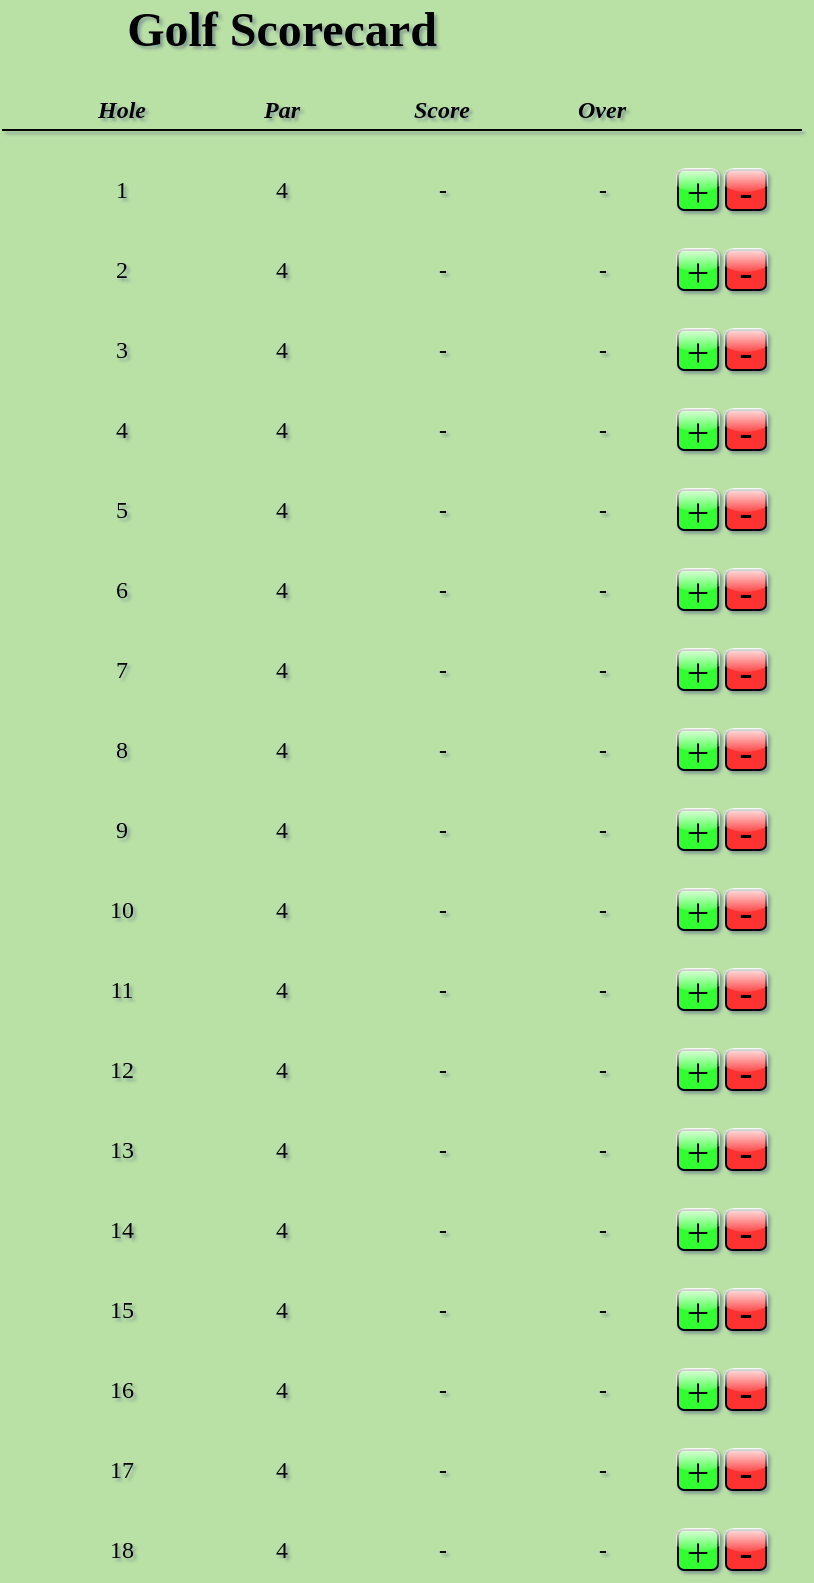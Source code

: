 <mxfile version="13.7.9" type="github">
  <diagram id="X0P5ur9kLWbMg-U9PXjw" name="Page-1">
    <mxGraphModel dx="1021" dy="567" grid="1" gridSize="10" guides="1" tooltips="1" connect="1" arrows="1" fold="1" page="1" pageScale="1" pageWidth="850" pageHeight="1100" background="#B9E0A5" math="0" shadow="1">
      <root>
        <mxCell id="0" />
        <mxCell id="1" parent="0" />
        <mxCell id="ZnSzVH5MQFXxRki79Utu-2" value="Golf Scorecard" style="text;html=1;strokeColor=none;fillColor=none;align=center;verticalAlign=middle;whiteSpace=wrap;rounded=0;imageWidth=24;fontFamily=Comic Sans MS;fontSize=24;fontStyle=1;" vertex="1" parent="1">
          <mxGeometry x="40" y="60" width="200" height="20" as="geometry" />
        </mxCell>
        <mxCell id="ZnSzVH5MQFXxRki79Utu-3" value="Hole" style="text;html=1;strokeColor=none;fillColor=none;align=center;verticalAlign=middle;whiteSpace=wrap;rounded=0;fontFamily=Comic Sans MS;fontSize=12;fontStyle=3;" vertex="1" parent="1">
          <mxGeometry x="40" y="100" width="40" height="20" as="geometry" />
        </mxCell>
        <mxCell id="ZnSzVH5MQFXxRki79Utu-4" value="Over" style="text;html=1;strokeColor=none;fillColor=none;align=center;verticalAlign=middle;whiteSpace=wrap;rounded=0;fontFamily=Comic Sans MS;fontSize=12;fontStyle=3;" vertex="1" parent="1">
          <mxGeometry x="280" y="100" width="40" height="20" as="geometry" />
        </mxCell>
        <mxCell id="ZnSzVH5MQFXxRki79Utu-5" value="Score" style="text;html=1;strokeColor=none;fillColor=none;align=center;verticalAlign=middle;whiteSpace=wrap;rounded=0;fontFamily=Comic Sans MS;fontSize=12;fontStyle=3;" vertex="1" parent="1">
          <mxGeometry x="200" y="100" width="40" height="20" as="geometry" />
        </mxCell>
        <mxCell id="ZnSzVH5MQFXxRki79Utu-6" value="Par" style="text;html=1;strokeColor=none;fillColor=none;align=center;verticalAlign=middle;whiteSpace=wrap;rounded=0;fontFamily=Comic Sans MS;fontSize=12;fontStyle=3;" vertex="1" parent="1">
          <mxGeometry x="120" y="100" width="40" height="20" as="geometry" />
        </mxCell>
        <mxCell id="ZnSzVH5MQFXxRki79Utu-8" value="1" style="text;html=1;strokeColor=none;fillColor=none;align=center;verticalAlign=middle;whiteSpace=wrap;rounded=0;fontFamily=Comic Sans MS;fontSize=12;comic=0;" vertex="1" parent="1">
          <mxGeometry x="40" y="140" width="40" height="20" as="geometry" />
        </mxCell>
        <mxCell id="ZnSzVH5MQFXxRki79Utu-9" value="2" style="text;html=1;strokeColor=none;fillColor=none;align=center;verticalAlign=middle;whiteSpace=wrap;rounded=0;fontFamily=Comic Sans MS;fontSize=12;comic=0;" vertex="1" parent="1">
          <mxGeometry x="40" y="180" width="40" height="20" as="geometry" />
        </mxCell>
        <mxCell id="ZnSzVH5MQFXxRki79Utu-27" value="3" style="text;html=1;strokeColor=none;fillColor=none;align=center;verticalAlign=middle;whiteSpace=wrap;rounded=0;fontFamily=Comic Sans MS;fontSize=12;comic=0;" vertex="1" parent="1">
          <mxGeometry x="40" y="220" width="40" height="20" as="geometry" />
        </mxCell>
        <mxCell id="ZnSzVH5MQFXxRki79Utu-28" value="4" style="text;html=1;strokeColor=none;fillColor=none;align=center;verticalAlign=middle;whiteSpace=wrap;rounded=0;fontFamily=Comic Sans MS;fontSize=12;comic=0;" vertex="1" parent="1">
          <mxGeometry x="40" y="260" width="40" height="20" as="geometry" />
        </mxCell>
        <mxCell id="ZnSzVH5MQFXxRki79Utu-29" value="5" style="text;html=1;strokeColor=none;fillColor=none;align=center;verticalAlign=middle;whiteSpace=wrap;rounded=0;fontFamily=Comic Sans MS;fontSize=12;comic=0;" vertex="1" parent="1">
          <mxGeometry x="40" y="300" width="40" height="20" as="geometry" />
        </mxCell>
        <mxCell id="ZnSzVH5MQFXxRki79Utu-30" value="6" style="text;html=1;strokeColor=none;fillColor=none;align=center;verticalAlign=middle;whiteSpace=wrap;rounded=0;fontFamily=Comic Sans MS;fontSize=12;comic=0;" vertex="1" parent="1">
          <mxGeometry x="40" y="340" width="40" height="20" as="geometry" />
        </mxCell>
        <mxCell id="ZnSzVH5MQFXxRki79Utu-31" value="7" style="text;html=1;strokeColor=none;fillColor=none;align=center;verticalAlign=middle;whiteSpace=wrap;rounded=0;fontFamily=Comic Sans MS;fontSize=12;comic=0;" vertex="1" parent="1">
          <mxGeometry x="40" y="380" width="40" height="20" as="geometry" />
        </mxCell>
        <mxCell id="ZnSzVH5MQFXxRki79Utu-32" value="8" style="text;html=1;strokeColor=none;fillColor=none;align=center;verticalAlign=middle;whiteSpace=wrap;rounded=0;fontFamily=Comic Sans MS;fontSize=12;comic=0;" vertex="1" parent="1">
          <mxGeometry x="40" y="420" width="40" height="20" as="geometry" />
        </mxCell>
        <mxCell id="ZnSzVH5MQFXxRki79Utu-33" value="9" style="text;html=1;strokeColor=none;fillColor=none;align=center;verticalAlign=middle;whiteSpace=wrap;rounded=0;fontFamily=Comic Sans MS;fontSize=12;comic=0;" vertex="1" parent="1">
          <mxGeometry x="40" y="460" width="40" height="20" as="geometry" />
        </mxCell>
        <mxCell id="ZnSzVH5MQFXxRki79Utu-34" value="10" style="text;html=1;strokeColor=none;fillColor=none;align=center;verticalAlign=middle;whiteSpace=wrap;rounded=0;fontFamily=Comic Sans MS;fontSize=12;comic=0;" vertex="1" parent="1">
          <mxGeometry x="40" y="500" width="40" height="20" as="geometry" />
        </mxCell>
        <mxCell id="ZnSzVH5MQFXxRki79Utu-35" value="13" style="text;html=1;strokeColor=none;fillColor=none;align=center;verticalAlign=middle;whiteSpace=wrap;rounded=0;fontFamily=Comic Sans MS;fontSize=12;comic=0;" vertex="1" parent="1">
          <mxGeometry x="40" y="620" width="40" height="20" as="geometry" />
        </mxCell>
        <mxCell id="ZnSzVH5MQFXxRki79Utu-36" value="12" style="text;html=1;strokeColor=none;fillColor=none;align=center;verticalAlign=middle;whiteSpace=wrap;rounded=0;fontFamily=Comic Sans MS;fontSize=12;comic=0;" vertex="1" parent="1">
          <mxGeometry x="40" y="580" width="40" height="20" as="geometry" />
        </mxCell>
        <mxCell id="ZnSzVH5MQFXxRki79Utu-37" value="11" style="text;html=1;strokeColor=none;fillColor=none;align=center;verticalAlign=middle;whiteSpace=wrap;rounded=0;fontFamily=Comic Sans MS;fontSize=12;comic=0;" vertex="1" parent="1">
          <mxGeometry x="40" y="540" width="40" height="20" as="geometry" />
        </mxCell>
        <mxCell id="ZnSzVH5MQFXxRki79Utu-41" value="15" style="text;html=1;strokeColor=none;fillColor=none;align=center;verticalAlign=middle;whiteSpace=wrap;rounded=0;fontFamily=Comic Sans MS;fontSize=12;comic=0;" vertex="1" parent="1">
          <mxGeometry x="40" y="700" width="40" height="20" as="geometry" />
        </mxCell>
        <mxCell id="ZnSzVH5MQFXxRki79Utu-42" value="14" style="text;html=1;strokeColor=none;fillColor=none;align=center;verticalAlign=middle;whiteSpace=wrap;rounded=0;fontFamily=Comic Sans MS;fontSize=12;comic=0;" vertex="1" parent="1">
          <mxGeometry x="40" y="660" width="40" height="20" as="geometry" />
        </mxCell>
        <mxCell id="ZnSzVH5MQFXxRki79Utu-43" value="17" style="text;html=1;strokeColor=none;fillColor=none;align=center;verticalAlign=middle;whiteSpace=wrap;rounded=0;fontFamily=Comic Sans MS;fontSize=12;comic=0;" vertex="1" parent="1">
          <mxGeometry x="40" y="780" width="40" height="20" as="geometry" />
        </mxCell>
        <mxCell id="ZnSzVH5MQFXxRki79Utu-44" value="16" style="text;html=1;strokeColor=none;fillColor=none;align=center;verticalAlign=middle;whiteSpace=wrap;rounded=0;fontFamily=Comic Sans MS;fontSize=12;comic=0;" vertex="1" parent="1">
          <mxGeometry x="40" y="740" width="40" height="20" as="geometry" />
        </mxCell>
        <mxCell id="ZnSzVH5MQFXxRki79Utu-45" value="18" style="text;html=1;strokeColor=none;fillColor=none;align=center;verticalAlign=middle;whiteSpace=wrap;rounded=0;fontFamily=Comic Sans MS;fontSize=12;comic=0;" vertex="1" parent="1">
          <mxGeometry x="40" y="820" width="40" height="20" as="geometry" />
        </mxCell>
        <mxCell id="ZnSzVH5MQFXxRki79Utu-46" value="4" style="text;html=1;strokeColor=none;fillColor=none;align=center;verticalAlign=middle;whiteSpace=wrap;rounded=0;fontFamily=Comic Sans MS;fontSize=12;comic=0;" vertex="1" parent="1">
          <mxGeometry x="120" y="180" width="40" height="20" as="geometry" />
        </mxCell>
        <mxCell id="ZnSzVH5MQFXxRki79Utu-47" value="4" style="text;html=1;strokeColor=none;fillColor=none;align=center;verticalAlign=middle;whiteSpace=wrap;rounded=0;fontFamily=Comic Sans MS;fontSize=12;comic=0;" vertex="1" parent="1">
          <mxGeometry x="120" y="220" width="40" height="20" as="geometry" />
        </mxCell>
        <mxCell id="ZnSzVH5MQFXxRki79Utu-48" value="4" style="text;html=1;strokeColor=none;fillColor=none;align=center;verticalAlign=middle;whiteSpace=wrap;rounded=0;fontFamily=Comic Sans MS;fontSize=12;comic=0;" vertex="1" parent="1">
          <mxGeometry x="120" y="260" width="40" height="20" as="geometry" />
        </mxCell>
        <mxCell id="ZnSzVH5MQFXxRki79Utu-49" value="4" style="text;html=1;strokeColor=none;fillColor=none;align=center;verticalAlign=middle;whiteSpace=wrap;rounded=0;fontFamily=Comic Sans MS;fontSize=12;comic=0;" vertex="1" parent="1">
          <mxGeometry x="120" y="300" width="40" height="20" as="geometry" />
        </mxCell>
        <mxCell id="ZnSzVH5MQFXxRki79Utu-50" value="4" style="text;html=1;strokeColor=none;fillColor=none;align=center;verticalAlign=middle;whiteSpace=wrap;rounded=0;fontFamily=Comic Sans MS;fontSize=12;comic=0;" vertex="1" parent="1">
          <mxGeometry x="120" y="340" width="40" height="20" as="geometry" />
        </mxCell>
        <mxCell id="ZnSzVH5MQFXxRki79Utu-51" value="4" style="text;html=1;strokeColor=none;fillColor=none;align=center;verticalAlign=middle;whiteSpace=wrap;rounded=0;fontFamily=Comic Sans MS;fontSize=12;comic=0;" vertex="1" parent="1">
          <mxGeometry x="120" y="380" width="40" height="20" as="geometry" />
        </mxCell>
        <mxCell id="ZnSzVH5MQFXxRki79Utu-52" value="4" style="text;html=1;strokeColor=none;fillColor=none;align=center;verticalAlign=middle;whiteSpace=wrap;rounded=0;fontFamily=Comic Sans MS;fontSize=12;comic=0;" vertex="1" parent="1">
          <mxGeometry x="120" y="420" width="40" height="20" as="geometry" />
        </mxCell>
        <mxCell id="ZnSzVH5MQFXxRki79Utu-53" value="4" style="text;html=1;strokeColor=none;fillColor=none;align=center;verticalAlign=middle;whiteSpace=wrap;rounded=0;fontFamily=Comic Sans MS;fontSize=12;comic=0;" vertex="1" parent="1">
          <mxGeometry x="120" y="460" width="40" height="20" as="geometry" />
        </mxCell>
        <mxCell id="ZnSzVH5MQFXxRki79Utu-54" value="4" style="text;html=1;strokeColor=none;fillColor=none;align=center;verticalAlign=middle;whiteSpace=wrap;rounded=0;fontFamily=Comic Sans MS;fontSize=12;comic=0;" vertex="1" parent="1">
          <mxGeometry x="120" y="500" width="40" height="20" as="geometry" />
        </mxCell>
        <mxCell id="ZnSzVH5MQFXxRki79Utu-55" value="4" style="text;html=1;strokeColor=none;fillColor=none;align=center;verticalAlign=middle;whiteSpace=wrap;rounded=0;fontFamily=Comic Sans MS;fontSize=12;comic=0;" vertex="1" parent="1">
          <mxGeometry x="120" y="620" width="40" height="20" as="geometry" />
        </mxCell>
        <mxCell id="ZnSzVH5MQFXxRki79Utu-56" value="4" style="text;html=1;strokeColor=none;fillColor=none;align=center;verticalAlign=middle;whiteSpace=wrap;rounded=0;fontFamily=Comic Sans MS;fontSize=12;comic=0;" vertex="1" parent="1">
          <mxGeometry x="120" y="580" width="40" height="20" as="geometry" />
        </mxCell>
        <mxCell id="ZnSzVH5MQFXxRki79Utu-57" value="4" style="text;html=1;strokeColor=none;fillColor=none;align=center;verticalAlign=middle;whiteSpace=wrap;rounded=0;fontFamily=Comic Sans MS;fontSize=12;comic=0;" vertex="1" parent="1">
          <mxGeometry x="120" y="540" width="40" height="20" as="geometry" />
        </mxCell>
        <mxCell id="ZnSzVH5MQFXxRki79Utu-58" value="4" style="text;html=1;strokeColor=none;fillColor=none;align=center;verticalAlign=middle;whiteSpace=wrap;rounded=0;fontFamily=Comic Sans MS;fontSize=12;comic=0;" vertex="1" parent="1">
          <mxGeometry x="120" y="700" width="40" height="20" as="geometry" />
        </mxCell>
        <mxCell id="ZnSzVH5MQFXxRki79Utu-59" value="4" style="text;html=1;strokeColor=none;fillColor=none;align=center;verticalAlign=middle;whiteSpace=wrap;rounded=0;fontFamily=Comic Sans MS;fontSize=12;comic=0;" vertex="1" parent="1">
          <mxGeometry x="120" y="660" width="40" height="20" as="geometry" />
        </mxCell>
        <mxCell id="ZnSzVH5MQFXxRki79Utu-60" value="4" style="text;html=1;strokeColor=none;fillColor=none;align=center;verticalAlign=middle;whiteSpace=wrap;rounded=0;fontFamily=Comic Sans MS;fontSize=12;comic=0;" vertex="1" parent="1">
          <mxGeometry x="120" y="780" width="40" height="20" as="geometry" />
        </mxCell>
        <mxCell id="ZnSzVH5MQFXxRki79Utu-61" value="4" style="text;html=1;strokeColor=none;fillColor=none;align=center;verticalAlign=middle;whiteSpace=wrap;rounded=0;fontFamily=Comic Sans MS;fontSize=12;comic=0;" vertex="1" parent="1">
          <mxGeometry x="120" y="740" width="40" height="20" as="geometry" />
        </mxCell>
        <mxCell id="ZnSzVH5MQFXxRki79Utu-62" value="4" style="text;html=1;strokeColor=none;fillColor=none;align=center;verticalAlign=middle;whiteSpace=wrap;rounded=0;fontFamily=Comic Sans MS;fontSize=12;comic=0;" vertex="1" parent="1">
          <mxGeometry x="120" y="820" width="40" height="20" as="geometry" />
        </mxCell>
        <mxCell id="ZnSzVH5MQFXxRki79Utu-63" value="4" style="text;html=1;strokeColor=none;fillColor=none;align=center;verticalAlign=middle;whiteSpace=wrap;rounded=0;fontFamily=Comic Sans MS;fontSize=12;comic=0;" vertex="1" parent="1">
          <mxGeometry x="120" y="140" width="40" height="20" as="geometry" />
        </mxCell>
        <mxCell id="ZnSzVH5MQFXxRki79Utu-64" value="-" style="text;html=1;align=center;verticalAlign=middle;resizable=0;points=[];autosize=1;fontSize=12;fontFamily=Comic Sans MS;fontStyle=1" vertex="1" parent="1">
          <mxGeometry x="210" y="140" width="20" height="20" as="geometry" />
        </mxCell>
        <mxCell id="ZnSzVH5MQFXxRki79Utu-65" value="-" style="text;html=1;align=center;verticalAlign=middle;resizable=0;points=[];autosize=1;fontSize=12;fontFamily=Comic Sans MS;fontStyle=1" vertex="1" parent="1">
          <mxGeometry x="210" y="180" width="20" height="20" as="geometry" />
        </mxCell>
        <mxCell id="ZnSzVH5MQFXxRki79Utu-66" value="-" style="text;html=1;align=center;verticalAlign=middle;resizable=0;points=[];autosize=1;fontSize=12;fontFamily=Comic Sans MS;fontStyle=1" vertex="1" parent="1">
          <mxGeometry x="210" y="220" width="20" height="20" as="geometry" />
        </mxCell>
        <mxCell id="ZnSzVH5MQFXxRki79Utu-68" value="-" style="text;html=1;align=center;verticalAlign=middle;resizable=0;points=[];autosize=1;fontSize=12;fontFamily=Comic Sans MS;fontStyle=1" vertex="1" parent="1">
          <mxGeometry x="210" y="260" width="20" height="20" as="geometry" />
        </mxCell>
        <mxCell id="ZnSzVH5MQFXxRki79Utu-69" value="-" style="text;html=1;align=center;verticalAlign=middle;resizable=0;points=[];autosize=1;fontSize=12;fontFamily=Comic Sans MS;fontStyle=1" vertex="1" parent="1">
          <mxGeometry x="210" y="300" width="20" height="20" as="geometry" />
        </mxCell>
        <mxCell id="ZnSzVH5MQFXxRki79Utu-70" value="-" style="text;html=1;align=center;verticalAlign=middle;resizable=0;points=[];autosize=1;fontSize=12;fontFamily=Comic Sans MS;fontStyle=1" vertex="1" parent="1">
          <mxGeometry x="210" y="340" width="20" height="20" as="geometry" />
        </mxCell>
        <mxCell id="ZnSzVH5MQFXxRki79Utu-71" value="-" style="text;html=1;align=center;verticalAlign=middle;resizable=0;points=[];autosize=1;fontSize=12;fontFamily=Comic Sans MS;fontStyle=1" vertex="1" parent="1">
          <mxGeometry x="210" y="380" width="20" height="20" as="geometry" />
        </mxCell>
        <mxCell id="ZnSzVH5MQFXxRki79Utu-72" value="-" style="text;html=1;align=center;verticalAlign=middle;resizable=0;points=[];autosize=1;fontSize=12;fontFamily=Comic Sans MS;fontStyle=1" vertex="1" parent="1">
          <mxGeometry x="210" y="420" width="20" height="20" as="geometry" />
        </mxCell>
        <mxCell id="ZnSzVH5MQFXxRki79Utu-73" value="-" style="text;html=1;align=center;verticalAlign=middle;resizable=0;points=[];autosize=1;fontSize=12;fontFamily=Comic Sans MS;fontStyle=1" vertex="1" parent="1">
          <mxGeometry x="210" y="460" width="20" height="20" as="geometry" />
        </mxCell>
        <mxCell id="ZnSzVH5MQFXxRki79Utu-74" value="-" style="text;html=1;align=center;verticalAlign=middle;resizable=0;points=[];autosize=1;fontSize=12;fontFamily=Comic Sans MS;fontStyle=1" vertex="1" parent="1">
          <mxGeometry x="210" y="500" width="20" height="20" as="geometry" />
        </mxCell>
        <mxCell id="ZnSzVH5MQFXxRki79Utu-75" value="-" style="text;html=1;align=center;verticalAlign=middle;resizable=0;points=[];autosize=1;fontSize=12;fontFamily=Comic Sans MS;fontStyle=1" vertex="1" parent="1">
          <mxGeometry x="210" y="540" width="20" height="20" as="geometry" />
        </mxCell>
        <mxCell id="ZnSzVH5MQFXxRki79Utu-76" value="-" style="text;html=1;align=center;verticalAlign=middle;resizable=0;points=[];autosize=1;fontSize=12;fontFamily=Comic Sans MS;fontStyle=1" vertex="1" parent="1">
          <mxGeometry x="210" y="580" width="20" height="20" as="geometry" />
        </mxCell>
        <mxCell id="ZnSzVH5MQFXxRki79Utu-77" value="-" style="text;html=1;align=center;verticalAlign=middle;resizable=0;points=[];autosize=1;fontSize=12;fontFamily=Comic Sans MS;fontStyle=1" vertex="1" parent="1">
          <mxGeometry x="210" y="620" width="20" height="20" as="geometry" />
        </mxCell>
        <mxCell id="ZnSzVH5MQFXxRki79Utu-78" value="-" style="text;html=1;align=center;verticalAlign=middle;resizable=0;points=[];autosize=1;fontSize=12;fontFamily=Comic Sans MS;fontStyle=1" vertex="1" parent="1">
          <mxGeometry x="210" y="660" width="20" height="20" as="geometry" />
        </mxCell>
        <mxCell id="ZnSzVH5MQFXxRki79Utu-79" value="-" style="text;html=1;align=center;verticalAlign=middle;resizable=0;points=[];autosize=1;fontSize=12;fontFamily=Comic Sans MS;fontStyle=1" vertex="1" parent="1">
          <mxGeometry x="210" y="700" width="20" height="20" as="geometry" />
        </mxCell>
        <mxCell id="ZnSzVH5MQFXxRki79Utu-80" value="-" style="text;html=1;align=center;verticalAlign=middle;resizable=0;points=[];autosize=1;fontSize=12;fontFamily=Comic Sans MS;fontStyle=1" vertex="1" parent="1">
          <mxGeometry x="210" y="740" width="20" height="20" as="geometry" />
        </mxCell>
        <mxCell id="ZnSzVH5MQFXxRki79Utu-81" value="-" style="text;html=1;align=center;verticalAlign=middle;resizable=0;points=[];autosize=1;fontSize=12;fontFamily=Comic Sans MS;fontStyle=1" vertex="1" parent="1">
          <mxGeometry x="210" y="780" width="20" height="20" as="geometry" />
        </mxCell>
        <mxCell id="ZnSzVH5MQFXxRki79Utu-82" value="-" style="text;html=1;align=center;verticalAlign=middle;resizable=0;points=[];autosize=1;fontSize=12;fontFamily=Comic Sans MS;fontStyle=1" vertex="1" parent="1">
          <mxGeometry x="210" y="820" width="20" height="20" as="geometry" />
        </mxCell>
        <mxCell id="ZnSzVH5MQFXxRki79Utu-83" value="-" style="text;html=1;align=center;verticalAlign=middle;resizable=0;points=[];autosize=1;fontSize=12;fontFamily=Comic Sans MS;fontStyle=1" vertex="1" parent="1">
          <mxGeometry x="290" y="140" width="20" height="20" as="geometry" />
        </mxCell>
        <mxCell id="ZnSzVH5MQFXxRki79Utu-84" value="-" style="text;html=1;align=center;verticalAlign=middle;resizable=0;points=[];autosize=1;fontSize=12;fontFamily=Comic Sans MS;fontStyle=1" vertex="1" parent="1">
          <mxGeometry x="290" y="180" width="20" height="20" as="geometry" />
        </mxCell>
        <mxCell id="ZnSzVH5MQFXxRki79Utu-85" value="-" style="text;html=1;align=center;verticalAlign=middle;resizable=0;points=[];autosize=1;fontSize=12;fontFamily=Comic Sans MS;fontStyle=1" vertex="1" parent="1">
          <mxGeometry x="290" y="220" width="20" height="20" as="geometry" />
        </mxCell>
        <mxCell id="ZnSzVH5MQFXxRki79Utu-86" value="-" style="text;html=1;align=center;verticalAlign=middle;resizable=0;points=[];autosize=1;fontSize=12;fontFamily=Comic Sans MS;fontStyle=1" vertex="1" parent="1">
          <mxGeometry x="290" y="260" width="20" height="20" as="geometry" />
        </mxCell>
        <mxCell id="ZnSzVH5MQFXxRki79Utu-87" value="-" style="text;html=1;align=center;verticalAlign=middle;resizable=0;points=[];autosize=1;fontSize=12;fontFamily=Comic Sans MS;fontStyle=1" vertex="1" parent="1">
          <mxGeometry x="290" y="300" width="20" height="20" as="geometry" />
        </mxCell>
        <mxCell id="ZnSzVH5MQFXxRki79Utu-88" value="-" style="text;html=1;align=center;verticalAlign=middle;resizable=0;points=[];autosize=1;fontSize=12;fontFamily=Comic Sans MS;fontStyle=1" vertex="1" parent="1">
          <mxGeometry x="290" y="340" width="20" height="20" as="geometry" />
        </mxCell>
        <mxCell id="ZnSzVH5MQFXxRki79Utu-89" value="-" style="text;html=1;align=center;verticalAlign=middle;resizable=0;points=[];autosize=1;fontSize=12;fontFamily=Comic Sans MS;fontStyle=1" vertex="1" parent="1">
          <mxGeometry x="290" y="380" width="20" height="20" as="geometry" />
        </mxCell>
        <mxCell id="ZnSzVH5MQFXxRki79Utu-90" value="-" style="text;html=1;align=center;verticalAlign=middle;resizable=0;points=[];autosize=1;fontSize=12;fontFamily=Comic Sans MS;fontStyle=1" vertex="1" parent="1">
          <mxGeometry x="290" y="420" width="20" height="20" as="geometry" />
        </mxCell>
        <mxCell id="ZnSzVH5MQFXxRki79Utu-91" value="-" style="text;html=1;align=center;verticalAlign=middle;resizable=0;points=[];autosize=1;fontSize=12;fontFamily=Comic Sans MS;fontStyle=1" vertex="1" parent="1">
          <mxGeometry x="290" y="460" width="20" height="20" as="geometry" />
        </mxCell>
        <mxCell id="ZnSzVH5MQFXxRki79Utu-92" value="-" style="text;html=1;align=center;verticalAlign=middle;resizable=0;points=[];autosize=1;fontSize=12;fontFamily=Comic Sans MS;fontStyle=1" vertex="1" parent="1">
          <mxGeometry x="290" y="500" width="20" height="20" as="geometry" />
        </mxCell>
        <mxCell id="ZnSzVH5MQFXxRki79Utu-93" value="-" style="text;html=1;align=center;verticalAlign=middle;resizable=0;points=[];autosize=1;fontSize=12;fontFamily=Comic Sans MS;fontStyle=1" vertex="1" parent="1">
          <mxGeometry x="290" y="540" width="20" height="20" as="geometry" />
        </mxCell>
        <mxCell id="ZnSzVH5MQFXxRki79Utu-94" value="-" style="text;html=1;align=center;verticalAlign=middle;resizable=0;points=[];autosize=1;fontSize=12;fontFamily=Comic Sans MS;fontStyle=1" vertex="1" parent="1">
          <mxGeometry x="290" y="580" width="20" height="20" as="geometry" />
        </mxCell>
        <mxCell id="ZnSzVH5MQFXxRki79Utu-95" value="-" style="text;html=1;align=center;verticalAlign=middle;resizable=0;points=[];autosize=1;fontSize=12;fontFamily=Comic Sans MS;fontStyle=1" vertex="1" parent="1">
          <mxGeometry x="290" y="620" width="20" height="20" as="geometry" />
        </mxCell>
        <mxCell id="ZnSzVH5MQFXxRki79Utu-96" value="-" style="text;html=1;align=center;verticalAlign=middle;resizable=0;points=[];autosize=1;fontSize=12;fontFamily=Comic Sans MS;fontStyle=1" vertex="1" parent="1">
          <mxGeometry x="290" y="660" width="20" height="20" as="geometry" />
        </mxCell>
        <mxCell id="ZnSzVH5MQFXxRki79Utu-97" value="-" style="text;html=1;align=center;verticalAlign=middle;resizable=0;points=[];autosize=1;fontSize=12;fontFamily=Comic Sans MS;fontStyle=1" vertex="1" parent="1">
          <mxGeometry x="290" y="700" width="20" height="20" as="geometry" />
        </mxCell>
        <mxCell id="ZnSzVH5MQFXxRki79Utu-98" value="-" style="text;html=1;align=center;verticalAlign=middle;resizable=0;points=[];autosize=1;fontSize=12;fontFamily=Comic Sans MS;fontStyle=1" vertex="1" parent="1">
          <mxGeometry x="290" y="740" width="20" height="20" as="geometry" />
        </mxCell>
        <mxCell id="ZnSzVH5MQFXxRki79Utu-99" value="-" style="text;html=1;align=center;verticalAlign=middle;resizable=0;points=[];autosize=1;fontSize=12;fontFamily=Comic Sans MS;fontStyle=1" vertex="1" parent="1">
          <mxGeometry x="290" y="780" width="20" height="20" as="geometry" />
        </mxCell>
        <mxCell id="ZnSzVH5MQFXxRki79Utu-100" value="-" style="text;html=1;align=center;verticalAlign=middle;resizable=0;points=[];autosize=1;fontSize=12;fontFamily=Comic Sans MS;fontStyle=1" vertex="1" parent="1">
          <mxGeometry x="290" y="820" width="20" height="20" as="geometry" />
        </mxCell>
        <mxCell id="ZnSzVH5MQFXxRki79Utu-101" value="+" style="text;html=1;align=center;verticalAlign=middle;whiteSpace=wrap;rounded=1;comic=0;fontFamily=Comic Sans MS;fontSize=20;glass=1;fillColor=#33FF33;strokeColor=#000000;" vertex="1" parent="1">
          <mxGeometry x="338" y="140" width="20" height="20" as="geometry" />
        </mxCell>
        <mxCell id="ZnSzVH5MQFXxRki79Utu-102" value="-" style="text;html=1;align=center;verticalAlign=middle;whiteSpace=wrap;rounded=1;comic=0;fontFamily=Comic Sans MS;fontSize=20;glass=1;fillColor=#FF3333;strokeColor=#000000;" vertex="1" parent="1">
          <mxGeometry x="362" y="140" width="20" height="20" as="geometry" />
        </mxCell>
        <mxCell id="ZnSzVH5MQFXxRki79Utu-103" value="+" style="text;html=1;align=center;verticalAlign=middle;whiteSpace=wrap;rounded=1;comic=0;fontFamily=Comic Sans MS;fontSize=20;glass=1;fillColor=#33FF33;strokeColor=#000000;" vertex="1" parent="1">
          <mxGeometry x="338" y="180" width="20" height="20" as="geometry" />
        </mxCell>
        <mxCell id="ZnSzVH5MQFXxRki79Utu-104" value="-" style="text;html=1;align=center;verticalAlign=middle;whiteSpace=wrap;rounded=1;comic=0;fontFamily=Comic Sans MS;fontSize=20;glass=1;fillColor=#FF3333;strokeColor=#000000;" vertex="1" parent="1">
          <mxGeometry x="362" y="180" width="20" height="20" as="geometry" />
        </mxCell>
        <mxCell id="ZnSzVH5MQFXxRki79Utu-105" value="+" style="text;html=1;align=center;verticalAlign=middle;whiteSpace=wrap;rounded=1;comic=0;fontFamily=Comic Sans MS;fontSize=20;glass=1;fillColor=#33FF33;strokeColor=#000000;" vertex="1" parent="1">
          <mxGeometry x="338" y="220" width="20" height="20" as="geometry" />
        </mxCell>
        <mxCell id="ZnSzVH5MQFXxRki79Utu-106" value="-" style="text;html=1;align=center;verticalAlign=middle;whiteSpace=wrap;rounded=1;comic=0;fontFamily=Comic Sans MS;fontSize=20;glass=1;fillColor=#FF3333;strokeColor=#000000;" vertex="1" parent="1">
          <mxGeometry x="362" y="220" width="20" height="20" as="geometry" />
        </mxCell>
        <mxCell id="ZnSzVH5MQFXxRki79Utu-107" value="+" style="text;html=1;align=center;verticalAlign=middle;whiteSpace=wrap;rounded=1;comic=0;fontFamily=Comic Sans MS;fontSize=20;glass=1;fillColor=#33FF33;strokeColor=#000000;" vertex="1" parent="1">
          <mxGeometry x="338" y="260" width="20" height="20" as="geometry" />
        </mxCell>
        <mxCell id="ZnSzVH5MQFXxRki79Utu-108" value="-" style="text;html=1;align=center;verticalAlign=middle;whiteSpace=wrap;rounded=1;comic=0;fontFamily=Comic Sans MS;fontSize=20;glass=1;fillColor=#FF3333;strokeColor=#000000;" vertex="1" parent="1">
          <mxGeometry x="362" y="260" width="20" height="20" as="geometry" />
        </mxCell>
        <mxCell id="ZnSzVH5MQFXxRki79Utu-109" value="+" style="text;html=1;align=center;verticalAlign=middle;whiteSpace=wrap;rounded=1;comic=0;fontFamily=Comic Sans MS;fontSize=20;glass=1;fillColor=#33FF33;strokeColor=#000000;" vertex="1" parent="1">
          <mxGeometry x="338" y="300" width="20" height="20" as="geometry" />
        </mxCell>
        <mxCell id="ZnSzVH5MQFXxRki79Utu-110" value="-" style="text;html=1;align=center;verticalAlign=middle;whiteSpace=wrap;rounded=1;comic=0;fontFamily=Comic Sans MS;fontSize=20;glass=1;fillColor=#FF3333;strokeColor=#000000;" vertex="1" parent="1">
          <mxGeometry x="362" y="300" width="20" height="20" as="geometry" />
        </mxCell>
        <mxCell id="ZnSzVH5MQFXxRki79Utu-111" value="+" style="text;html=1;align=center;verticalAlign=middle;whiteSpace=wrap;rounded=1;comic=0;fontFamily=Comic Sans MS;fontSize=20;glass=1;fillColor=#33FF33;strokeColor=#000000;" vertex="1" parent="1">
          <mxGeometry x="338" y="340" width="20" height="20" as="geometry" />
        </mxCell>
        <mxCell id="ZnSzVH5MQFXxRki79Utu-112" value="-" style="text;html=1;align=center;verticalAlign=middle;whiteSpace=wrap;rounded=1;comic=0;fontFamily=Comic Sans MS;fontSize=20;glass=1;fillColor=#FF3333;strokeColor=#000000;" vertex="1" parent="1">
          <mxGeometry x="362" y="340" width="20" height="20" as="geometry" />
        </mxCell>
        <mxCell id="ZnSzVH5MQFXxRki79Utu-113" value="+" style="text;html=1;align=center;verticalAlign=middle;whiteSpace=wrap;rounded=1;comic=0;fontFamily=Comic Sans MS;fontSize=20;glass=1;fillColor=#33FF33;strokeColor=#000000;" vertex="1" parent="1">
          <mxGeometry x="338" y="380" width="20" height="20" as="geometry" />
        </mxCell>
        <mxCell id="ZnSzVH5MQFXxRki79Utu-114" value="-" style="text;html=1;align=center;verticalAlign=middle;whiteSpace=wrap;rounded=1;comic=0;fontFamily=Comic Sans MS;fontSize=20;glass=1;fillColor=#FF3333;strokeColor=#000000;" vertex="1" parent="1">
          <mxGeometry x="362" y="380" width="20" height="20" as="geometry" />
        </mxCell>
        <mxCell id="ZnSzVH5MQFXxRki79Utu-115" value="+" style="text;html=1;align=center;verticalAlign=middle;whiteSpace=wrap;rounded=1;comic=0;fontFamily=Comic Sans MS;fontSize=20;glass=1;fillColor=#33FF33;strokeColor=#000000;" vertex="1" parent="1">
          <mxGeometry x="338" y="420" width="20" height="20" as="geometry" />
        </mxCell>
        <mxCell id="ZnSzVH5MQFXxRki79Utu-116" value="-" style="text;html=1;align=center;verticalAlign=middle;whiteSpace=wrap;rounded=1;comic=0;fontFamily=Comic Sans MS;fontSize=20;glass=1;fillColor=#FF3333;strokeColor=#000000;" vertex="1" parent="1">
          <mxGeometry x="362" y="420" width="20" height="20" as="geometry" />
        </mxCell>
        <mxCell id="ZnSzVH5MQFXxRki79Utu-117" value="+" style="text;html=1;align=center;verticalAlign=middle;whiteSpace=wrap;rounded=1;comic=0;fontFamily=Comic Sans MS;fontSize=20;glass=1;fillColor=#33FF33;strokeColor=#000000;" vertex="1" parent="1">
          <mxGeometry x="338" y="460" width="20" height="20" as="geometry" />
        </mxCell>
        <mxCell id="ZnSzVH5MQFXxRki79Utu-118" value="-" style="text;html=1;align=center;verticalAlign=middle;whiteSpace=wrap;rounded=1;comic=0;fontFamily=Comic Sans MS;fontSize=20;glass=1;fillColor=#FF3333;strokeColor=#000000;" vertex="1" parent="1">
          <mxGeometry x="362" y="460" width="20" height="20" as="geometry" />
        </mxCell>
        <mxCell id="ZnSzVH5MQFXxRki79Utu-119" value="+" style="text;html=1;align=center;verticalAlign=middle;whiteSpace=wrap;rounded=1;comic=0;fontFamily=Comic Sans MS;fontSize=20;glass=1;fillColor=#33FF33;strokeColor=#000000;" vertex="1" parent="1">
          <mxGeometry x="338" y="500" width="20" height="20" as="geometry" />
        </mxCell>
        <mxCell id="ZnSzVH5MQFXxRki79Utu-120" value="-" style="text;html=1;align=center;verticalAlign=middle;whiteSpace=wrap;rounded=1;comic=0;fontFamily=Comic Sans MS;fontSize=20;glass=1;fillColor=#FF3333;strokeColor=#000000;" vertex="1" parent="1">
          <mxGeometry x="362" y="500" width="20" height="20" as="geometry" />
        </mxCell>
        <mxCell id="ZnSzVH5MQFXxRki79Utu-121" value="+" style="text;html=1;align=center;verticalAlign=middle;whiteSpace=wrap;rounded=1;comic=0;fontFamily=Comic Sans MS;fontSize=20;glass=1;fillColor=#33FF33;strokeColor=#000000;" vertex="1" parent="1">
          <mxGeometry x="338" y="540" width="20" height="20" as="geometry" />
        </mxCell>
        <mxCell id="ZnSzVH5MQFXxRki79Utu-122" value="-" style="text;html=1;align=center;verticalAlign=middle;whiteSpace=wrap;rounded=1;comic=0;fontFamily=Comic Sans MS;fontSize=20;glass=1;fillColor=#FF3333;strokeColor=#000000;" vertex="1" parent="1">
          <mxGeometry x="362" y="540" width="20" height="20" as="geometry" />
        </mxCell>
        <mxCell id="ZnSzVH5MQFXxRki79Utu-123" value="+" style="text;html=1;align=center;verticalAlign=middle;whiteSpace=wrap;rounded=1;comic=0;fontFamily=Comic Sans MS;fontSize=20;glass=1;fillColor=#33FF33;strokeColor=#000000;" vertex="1" parent="1">
          <mxGeometry x="338" y="580" width="20" height="20" as="geometry" />
        </mxCell>
        <mxCell id="ZnSzVH5MQFXxRki79Utu-124" value="-" style="text;html=1;align=center;verticalAlign=middle;whiteSpace=wrap;rounded=1;comic=0;fontFamily=Comic Sans MS;fontSize=20;glass=1;fillColor=#FF3333;strokeColor=#000000;" vertex="1" parent="1">
          <mxGeometry x="362" y="580" width="20" height="20" as="geometry" />
        </mxCell>
        <mxCell id="ZnSzVH5MQFXxRki79Utu-125" value="+" style="text;html=1;align=center;verticalAlign=middle;whiteSpace=wrap;rounded=1;comic=0;fontFamily=Comic Sans MS;fontSize=20;glass=1;fillColor=#33FF33;strokeColor=#000000;" vertex="1" parent="1">
          <mxGeometry x="338" y="620" width="20" height="20" as="geometry" />
        </mxCell>
        <mxCell id="ZnSzVH5MQFXxRki79Utu-126" value="-" style="text;html=1;align=center;verticalAlign=middle;whiteSpace=wrap;rounded=1;comic=0;fontFamily=Comic Sans MS;fontSize=20;glass=1;fillColor=#FF3333;strokeColor=#000000;" vertex="1" parent="1">
          <mxGeometry x="362" y="620" width="20" height="20" as="geometry" />
        </mxCell>
        <mxCell id="ZnSzVH5MQFXxRki79Utu-127" value="+" style="text;html=1;align=center;verticalAlign=middle;whiteSpace=wrap;rounded=1;comic=0;fontFamily=Comic Sans MS;fontSize=20;glass=1;fillColor=#33FF33;strokeColor=#000000;" vertex="1" parent="1">
          <mxGeometry x="338" y="660" width="20" height="20" as="geometry" />
        </mxCell>
        <mxCell id="ZnSzVH5MQFXxRki79Utu-128" value="-" style="text;html=1;align=center;verticalAlign=middle;whiteSpace=wrap;rounded=1;comic=0;fontFamily=Comic Sans MS;fontSize=20;glass=1;fillColor=#FF3333;strokeColor=#000000;" vertex="1" parent="1">
          <mxGeometry x="362" y="660" width="20" height="20" as="geometry" />
        </mxCell>
        <mxCell id="ZnSzVH5MQFXxRki79Utu-129" value="+" style="text;html=1;align=center;verticalAlign=middle;whiteSpace=wrap;rounded=1;comic=0;fontFamily=Comic Sans MS;fontSize=20;glass=1;fillColor=#33FF33;strokeColor=#000000;" vertex="1" parent="1">
          <mxGeometry x="338" y="700" width="20" height="20" as="geometry" />
        </mxCell>
        <mxCell id="ZnSzVH5MQFXxRki79Utu-130" value="-" style="text;html=1;align=center;verticalAlign=middle;whiteSpace=wrap;rounded=1;comic=0;fontFamily=Comic Sans MS;fontSize=20;glass=1;fillColor=#FF3333;strokeColor=#000000;" vertex="1" parent="1">
          <mxGeometry x="362" y="700" width="20" height="20" as="geometry" />
        </mxCell>
        <mxCell id="ZnSzVH5MQFXxRki79Utu-131" value="+" style="text;html=1;align=center;verticalAlign=middle;whiteSpace=wrap;rounded=1;comic=0;fontFamily=Comic Sans MS;fontSize=20;glass=1;fillColor=#33FF33;strokeColor=#000000;" vertex="1" parent="1">
          <mxGeometry x="338" y="740" width="20" height="20" as="geometry" />
        </mxCell>
        <mxCell id="ZnSzVH5MQFXxRki79Utu-132" value="-" style="text;html=1;align=center;verticalAlign=middle;whiteSpace=wrap;rounded=1;comic=0;fontFamily=Comic Sans MS;fontSize=20;glass=1;fillColor=#FF3333;strokeColor=#000000;" vertex="1" parent="1">
          <mxGeometry x="362" y="740" width="20" height="20" as="geometry" />
        </mxCell>
        <mxCell id="ZnSzVH5MQFXxRki79Utu-133" value="+" style="text;html=1;align=center;verticalAlign=middle;whiteSpace=wrap;rounded=1;comic=0;fontFamily=Comic Sans MS;fontSize=20;glass=1;fillColor=#33FF33;strokeColor=#000000;" vertex="1" parent="1">
          <mxGeometry x="338" y="780" width="20" height="20" as="geometry" />
        </mxCell>
        <mxCell id="ZnSzVH5MQFXxRki79Utu-134" value="-" style="text;html=1;align=center;verticalAlign=middle;whiteSpace=wrap;rounded=1;comic=0;fontFamily=Comic Sans MS;fontSize=20;glass=1;fillColor=#FF3333;strokeColor=#000000;" vertex="1" parent="1">
          <mxGeometry x="362" y="780" width="20" height="20" as="geometry" />
        </mxCell>
        <mxCell id="ZnSzVH5MQFXxRki79Utu-135" value="+" style="text;html=1;align=center;verticalAlign=middle;whiteSpace=wrap;rounded=1;comic=0;fontFamily=Comic Sans MS;fontSize=20;glass=1;fillColor=#33FF33;strokeColor=#000000;" vertex="1" parent="1">
          <mxGeometry x="338" y="820" width="20" height="20" as="geometry" />
        </mxCell>
        <mxCell id="ZnSzVH5MQFXxRki79Utu-136" value="-" style="text;html=1;align=center;verticalAlign=middle;whiteSpace=wrap;rounded=1;comic=0;fontFamily=Comic Sans MS;fontSize=20;glass=1;fillColor=#FF3333;strokeColor=#000000;" vertex="1" parent="1">
          <mxGeometry x="362" y="820" width="20" height="20" as="geometry" />
        </mxCell>
        <mxCell id="ZnSzVH5MQFXxRki79Utu-137" value="" style="endArrow=none;html=1;fontFamily=Comic Sans MS;fontSize=20;" edge="1" parent="1">
          <mxGeometry width="50" height="50" relative="1" as="geometry">
            <mxPoint y="120" as="sourcePoint" />
            <mxPoint x="400" y="120" as="targetPoint" />
          </mxGeometry>
        </mxCell>
      </root>
    </mxGraphModel>
  </diagram>
</mxfile>
